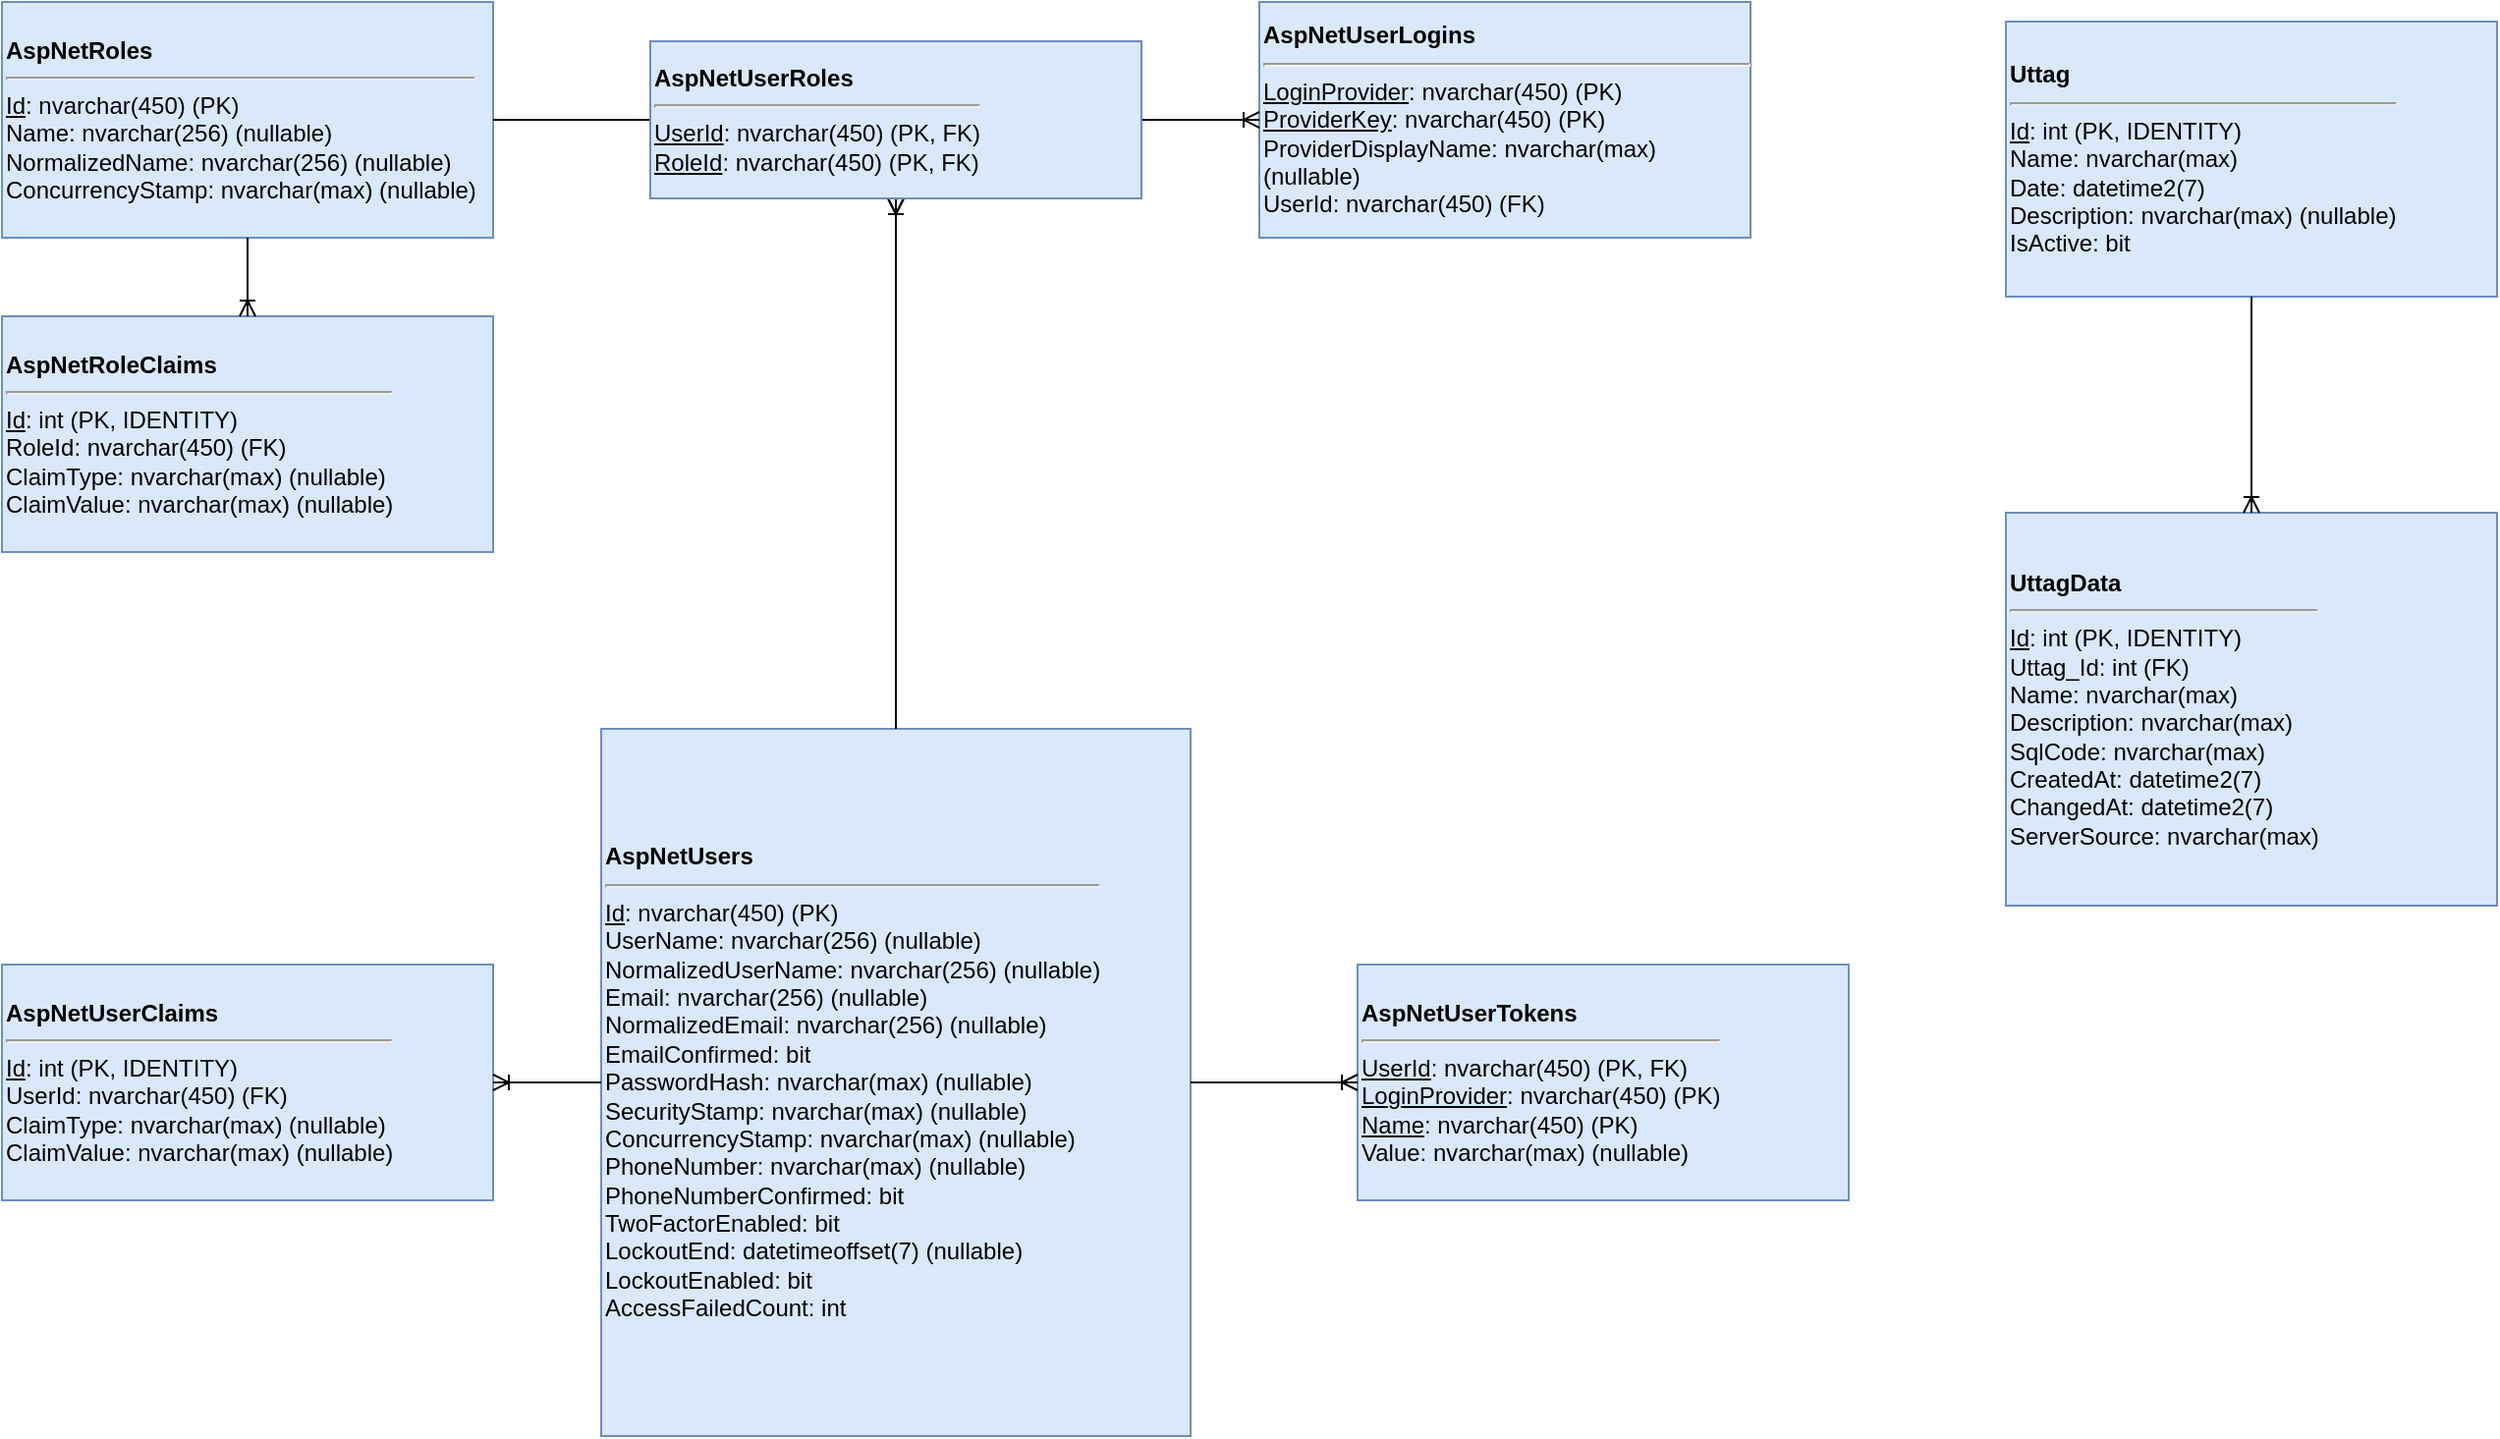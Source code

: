 <mxfile version="28.0.6">
  <diagram name="ER Diagram" id="SchemaERD">
    <mxGraphModel dx="1426" dy="849" grid="1" gridSize="10" guides="1" tooltips="1" connect="1" arrows="1" fold="1" page="1" pageScale="1" pageWidth="2500" pageHeight="1000" math="0" shadow="0">
      <root>
        <mxCell id="0" />
        <mxCell id="1" parent="0" />
        <mxCell id="tblAspNetRoles" value="&lt;b&gt;AspNetRoles&lt;/b&gt;&lt;hr&gt;&lt;u&gt;Id&lt;/u&gt;: nvarchar(450) (PK)&lt;br&gt;Name: nvarchar(256) (nullable)&lt;br&gt;NormalizedName: nvarchar(256) (nullable)&lt;br&gt;ConcurrencyStamp: nvarchar(max) (nullable)" style="rounded=0;whiteSpace=wrap;html=1;container=1;collapsible=0;recursiveResize=0;fillColor=#dae8fc;strokeColor=#6c8ebf;align=left;" parent="1" vertex="1">
          <mxGeometry x="180" y="50" width="250" height="120" as="geometry" />
        </mxCell>
        <mxCell id="tblAspNetRoleClaims" value="&lt;b&gt;AspNetRoleClaims&lt;/b&gt;&lt;hr&gt;&lt;u&gt;Id&lt;/u&gt;: int (PK, IDENTITY)&lt;br&gt;RoleId: nvarchar(450) (FK)&lt;br&gt;ClaimType: nvarchar(max) (nullable)&lt;br&gt;ClaimValue: nvarchar(max) (nullable)" style="rounded=0;whiteSpace=wrap;html=1;container=1;collapsible=0;recursiveResize=0;fillColor=#dae8fc;strokeColor=#6c8ebf;align=left;" parent="1" vertex="1">
          <mxGeometry x="180" y="210" width="250" height="120" as="geometry" />
        </mxCell>
        <mxCell id="tblAspNetUsers" value="&lt;b&gt;AspNetUsers&lt;/b&gt;&lt;hr&gt;&lt;u&gt;Id&lt;/u&gt;: nvarchar(450) (PK)&lt;br&gt;UserName: nvarchar(256) (nullable)&lt;br&gt;NormalizedUserName: nvarchar(256) (nullable)&lt;br&gt;Email: nvarchar(256) (nullable)&lt;br&gt;NormalizedEmail: nvarchar(256) (nullable)&lt;br&gt;EmailConfirmed: bit&lt;br&gt;PasswordHash: nvarchar(max) (nullable)&lt;br&gt;SecurityStamp: nvarchar(max) (nullable)&lt;br&gt;ConcurrencyStamp: nvarchar(max) (nullable)&lt;br&gt;PhoneNumber: nvarchar(max) (nullable)&lt;br&gt;PhoneNumberConfirmed: bit&lt;br&gt;TwoFactorEnabled: bit&lt;br&gt;LockoutEnd: datetimeoffset(7) (nullable)&lt;br&gt;LockoutEnabled: bit&lt;br&gt;AccessFailedCount: int" style="rounded=0;whiteSpace=wrap;html=1;container=1;collapsible=0;recursiveResize=0;fillColor=#dae8fc;strokeColor=#6c8ebf;align=left;" parent="1" vertex="1">
          <mxGeometry x="485" y="420" width="300" height="360" as="geometry" />
        </mxCell>
        <mxCell id="tblAspNetUserClaims" value="&lt;b&gt;AspNetUserClaims&lt;/b&gt;&lt;hr&gt;&lt;u&gt;Id&lt;/u&gt;: int (PK, IDENTITY)&lt;br&gt;UserId: nvarchar(450) (FK)&lt;br&gt;ClaimType: nvarchar(max) (nullable)&lt;br&gt;ClaimValue: nvarchar(max) (nullable)" style="rounded=0;whiteSpace=wrap;html=1;container=1;collapsible=0;recursiveResize=0;fillColor=#dae8fc;strokeColor=#6c8ebf;align=left;" parent="1" vertex="1">
          <mxGeometry x="180" y="540" width="250" height="120" as="geometry" />
        </mxCell>
        <mxCell id="tblAspNetUserLogins" value="&lt;b&gt;AspNetUserLogins&lt;/b&gt;&lt;hr&gt;&lt;u&gt;LoginProvider&lt;/u&gt;: nvarchar(450) (PK)&lt;br&gt;&lt;u&gt;ProviderKey&lt;/u&gt;: nvarchar(450) (PK)&lt;br&gt;ProviderDisplayName: nvarchar(max) (nullable)&lt;br&gt;UserId: nvarchar(450) (FK)" style="rounded=0;whiteSpace=wrap;html=1;container=1;collapsible=0;recursiveResize=0;fillColor=#dae8fc;strokeColor=#6c8ebf;align=left;" parent="1" vertex="1">
          <mxGeometry x="820" y="50" width="250" height="120" as="geometry" />
        </mxCell>
        <mxCell id="tblAspNetUserTokens" value="&lt;b&gt;AspNetUserTokens&lt;/b&gt;&lt;hr&gt;&lt;u&gt;UserId&lt;/u&gt;: nvarchar(450) (PK, FK)&lt;br&gt;&lt;u&gt;LoginProvider&lt;/u&gt;: nvarchar(450) (PK)&lt;br&gt;&lt;u&gt;Name&lt;/u&gt;: nvarchar(450) (PK)&lt;br&gt;Value: nvarchar(max) (nullable)" style="rounded=0;whiteSpace=wrap;html=1;container=1;collapsible=0;recursiveResize=0;fillColor=#dae8fc;strokeColor=#6c8ebf;align=left;" parent="1" vertex="1">
          <mxGeometry x="870" y="540" width="250" height="120" as="geometry" />
        </mxCell>
        <mxCell id="tblUttag" value="&lt;b&gt;Uttag&lt;/b&gt;&lt;hr&gt;&lt;u&gt;Id&lt;/u&gt;: int (PK, IDENTITY)&lt;br&gt;Name: nvarchar(max)&lt;br&gt;Date: datetime2(7)&lt;br&gt;Description: nvarchar(max) (nullable)&lt;br&gt;IsActive: bit" style="rounded=0;whiteSpace=wrap;html=1;container=1;collapsible=0;recursiveResize=0;fillColor=#dae8fc;strokeColor=#6c8ebf;align=left;" parent="1" vertex="1">
          <mxGeometry x="1200" y="60" width="250" height="140" as="geometry" />
        </mxCell>
        <mxCell id="tblUttagData" value="&lt;b&gt;UttagData&lt;/b&gt;&lt;hr&gt;&lt;u&gt;Id&lt;/u&gt;: int (PK, IDENTITY)&lt;br&gt;Uttag_Id: int (FK)&lt;br&gt;Name: nvarchar(max)&lt;br&gt;Description: nvarchar(max)&lt;br&gt;SqlCode: nvarchar(max)&lt;br&gt;CreatedAt: datetime2(7)&lt;br&gt;ChangedAt: datetime2(7)&lt;br&gt;ServerSource: nvarchar(max)" style="rounded=0;whiteSpace=wrap;html=1;container=1;collapsible=0;recursiveResize=0;fillColor=#dae8fc;strokeColor=#6c8ebf;align=left;" parent="1" vertex="1">
          <mxGeometry x="1200" y="310" width="250" height="200" as="geometry" />
        </mxCell>
        <mxCell id="relAspNetRoleClaims" value="" style="endArrow=ERoneToMany;html=1;fontFamily=Helvetica;fontSize=12;fontColor=#000000;verticalAlign=top;labelBackgroundColor=none;strokeColor=#000000;" parent="1" source="tblAspNetRoles" target="tblAspNetRoleClaims" edge="1">
          <mxGeometry width="160" relative="1" as="geometry">
            <mxPoint x="475" y="170" as="sourcePoint" />
            <mxPoint x="475" y="200" as="targetPoint" />
          </mxGeometry>
        </mxCell>
        <mxCell id="relAspNetUserClaims" value="" style="endArrow=ERoneToMany;html=1;fontFamily=Helvetica;fontSize=12;fontColor=#000000;verticalAlign=top;labelBackgroundColor=none;strokeColor=#000000;" parent="1" source="tblAspNetUsers" target="tblAspNetUserClaims" edge="1">
          <mxGeometry width="160" relative="1" as="geometry">
            <mxPoint x="775" y="410" as="sourcePoint" />
            <mxPoint x="775" y="430" as="targetPoint" />
          </mxGeometry>
        </mxCell>
        <mxCell id="relAspNetUserLogins" value="" style="endArrow=ERoneToMany;html=1;fontFamily=Helvetica;fontSize=12;fontColor=#000000;verticalAlign=top;labelBackgroundColor=none;strokeColor=#000000;" parent="1" source="tblAspNetUserRoles" target="tblAspNetUserLogins" edge="1">
          <mxGeometry width="160" relative="1" as="geometry">
            <mxPoint x="950" y="100" as="sourcePoint" />
            <mxPoint x="980" y="100" as="targetPoint" />
          </mxGeometry>
        </mxCell>
        <mxCell id="relAspNetUserRoles_Roles" value="" style="endArrow=ERoneToMany;html=1;fontFamily=Helvetica;fontSize=12;fontColor=#000000;verticalAlign=top;labelBackgroundColor=none;strokeColor=#000000;" parent="1" source="tblAspNetRoles" target="tblAspNetUserRoles" edge="1">
          <mxGeometry width="160" relative="1" as="geometry">
            <mxPoint x="600" y="110" as="sourcePoint" />
            <mxPoint x="980" y="240" as="targetPoint" />
            <Array as="points">
              <mxPoint x="600" y="110" />
            </Array>
          </mxGeometry>
        </mxCell>
        <mxCell id="relAspNetUserRoles_Users" value="" style="endArrow=ERoneToMany;html=1;fontFamily=Helvetica;fontSize=12;fontColor=#000000;verticalAlign=top;labelBackgroundColor=none;strokeColor=#000000;" parent="1" source="tblAspNetUsers" target="tblAspNetUserRoles" edge="1">
          <mxGeometry width="160" relative="1" as="geometry">
            <mxPoint x="950" y="230" as="sourcePoint" />
            <mxPoint x="980" y="240" as="targetPoint" />
          </mxGeometry>
        </mxCell>
        <mxCell id="relAspNetUserTokens" value="" style="endArrow=ERoneToMany;html=1;fontFamily=Helvetica;fontSize=12;fontColor=#000000;verticalAlign=top;labelBackgroundColor=none;strokeColor=#000000;" parent="1" source="tblAspNetUsers" target="tblAspNetUserTokens" edge="1">
          <mxGeometry width="160" relative="1" as="geometry">
            <mxPoint x="950" y="350" as="sourcePoint" />
            <mxPoint x="980" y="350" as="targetPoint" />
          </mxGeometry>
        </mxCell>
        <mxCell id="relUttagData" value="" style="endArrow=ERoneToMany;html=1;fontFamily=Helvetica;fontSize=12;fontColor=#000000;verticalAlign=top;labelBackgroundColor=none;strokeColor=#000000;" parent="1" source="tblUttag" target="tblUttagData" edge="1">
          <mxGeometry width="160" relative="1" as="geometry">
            <mxPoint x="2005" y="190" as="sourcePoint" />
            <mxPoint x="2005" y="210" as="targetPoint" />
          </mxGeometry>
        </mxCell>
        <mxCell id="hMut__Wosq90QFj84tTL-1" value="" style="endArrow=ERoneToMany;html=1;fontFamily=Helvetica;fontSize=12;fontColor=#000000;verticalAlign=top;labelBackgroundColor=none;strokeColor=#000000;" edge="1" parent="1" source="tblAspNetUsers" target="tblAspNetUserRoles">
          <mxGeometry width="160" relative="1" as="geometry">
            <mxPoint x="672" y="450" as="sourcePoint" />
            <mxPoint x="691" y="170" as="targetPoint" />
          </mxGeometry>
        </mxCell>
        <mxCell id="tblAspNetUserRoles" value="&lt;b&gt;AspNetUserRoles&lt;/b&gt;&lt;hr&gt;&lt;u&gt;UserId&lt;/u&gt;: nvarchar(450) (PK, FK)&lt;br&gt;&lt;u&gt;RoleId&lt;/u&gt;: nvarchar(450) (PK, FK)" style="rounded=0;whiteSpace=wrap;html=1;container=1;collapsible=0;recursiveResize=0;fillColor=#dae8fc;strokeColor=#6c8ebf;align=left;" parent="1" vertex="1">
          <mxGeometry x="510" y="70" width="250" height="80" as="geometry" />
        </mxCell>
      </root>
    </mxGraphModel>
  </diagram>
</mxfile>
